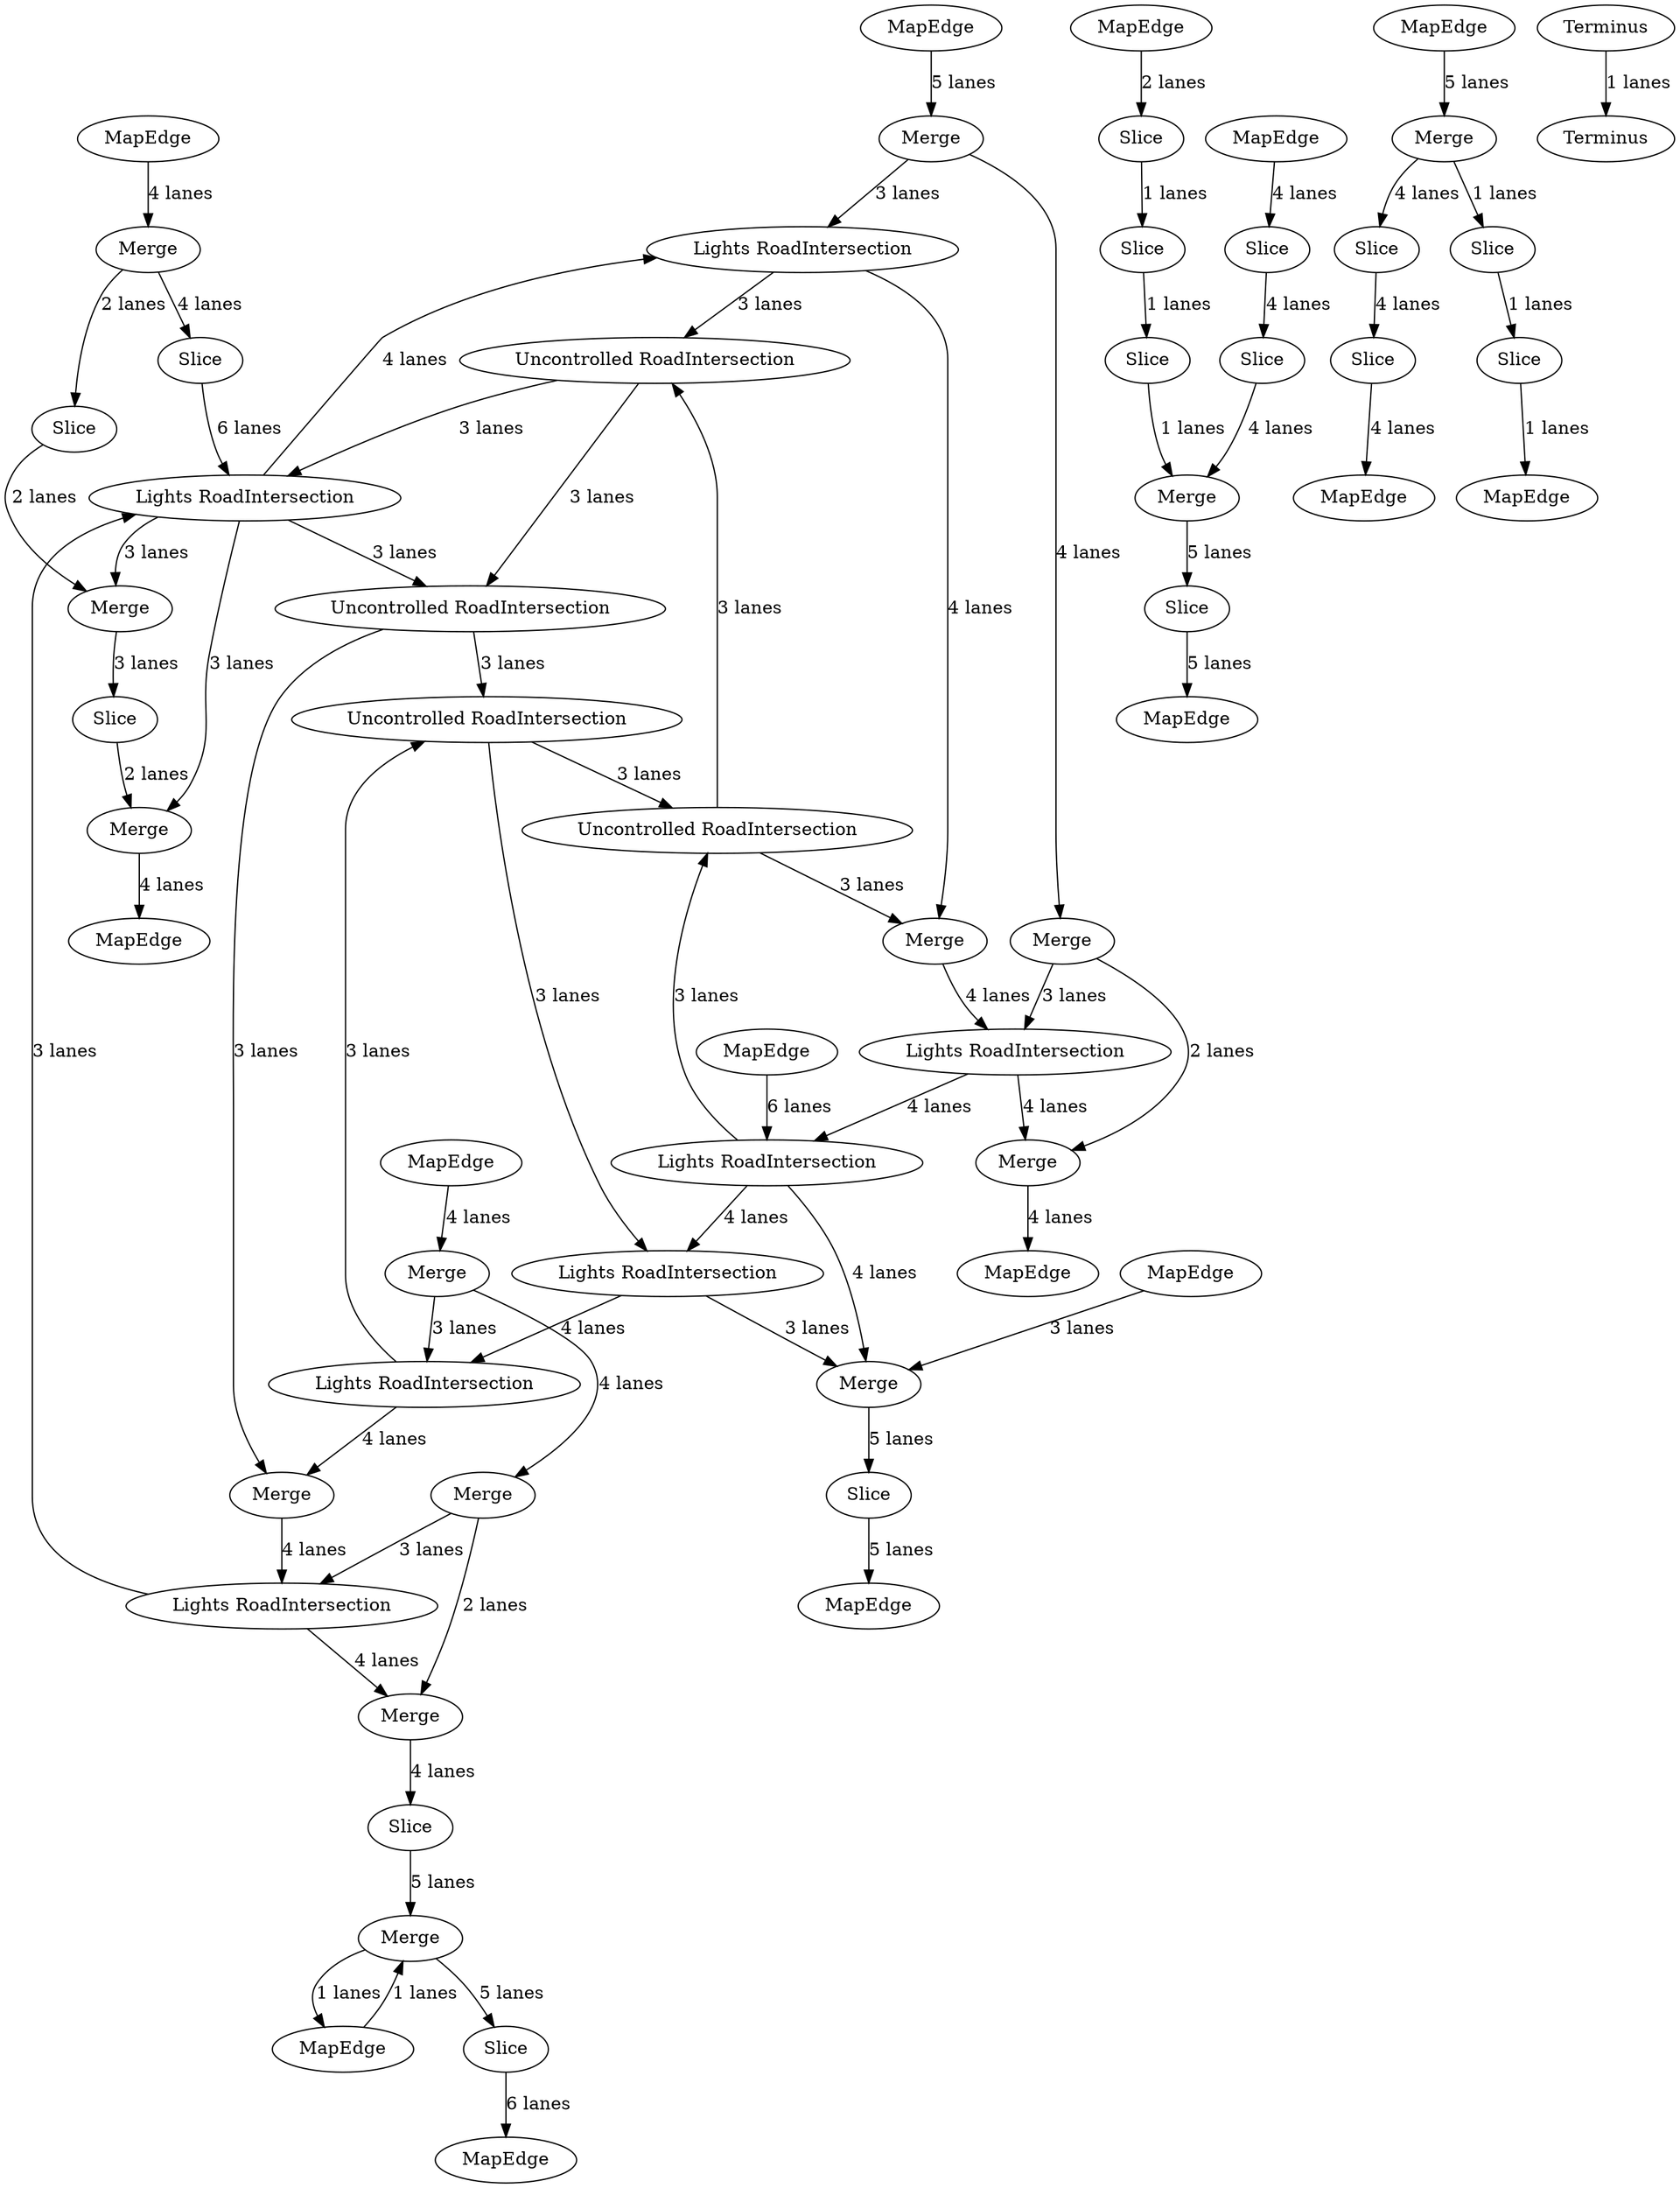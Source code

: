 digraph {
    0 [ label = "Merge" ]
    1 [ label = "Lights RoadIntersection" ]
    2 [ label = "Merge" ]
    3 [ label = "Lights RoadIntersection" ]
    4 [ label = "Slice" ]
    5 [ label = "MapEdge" ]
    6 [ label = "MapEdge" ]
    7 [ label = "Slice" ]
    8 [ label = "Slice" ]
    9 [ label = "Slice" ]
    10 [ label = "MapEdge" ]
    11 [ label = "Slice" ]
    12 [ label = "Slice" ]
    13 [ label = "MapEdge" ]
    14 [ label = "Merge" ]
    15 [ label = "MapEdge" ]
    16 [ label = "Merge" ]
    17 [ label = "Slice" ]
    18 [ label = "Lights RoadIntersection" ]
    19 [ label = "Lights RoadIntersection" ]
    20 [ label = "Lights RoadIntersection" ]
    21 [ label = "Lights RoadIntersection" ]
    22 [ label = "Lights RoadIntersection" ]
    23 [ label = "Slice" ]
    24 [ label = "MapEdge" ]
    25 [ label = "Uncontrolled RoadIntersection" ]
    26 [ label = "Uncontrolled RoadIntersection" ]
    27 [ label = "Uncontrolled RoadIntersection" ]
    28 [ label = "Uncontrolled RoadIntersection" ]
    29 [ label = "Merge" ]
    30 [ label = "Merge" ]
    31 [ label = "Merge" ]
    32 [ label = "Merge" ]
    33 [ label = "Merge" ]
    34 [ label = "Merge" ]
    35 [ label = "Merge" ]
    36 [ label = "Merge" ]
    37 [ label = "MapEdge" ]
    38 [ label = "Merge" ]
    39 [ label = "Slice" ]
    40 [ label = "Slice" ]
    41 [ label = "MapEdge" ]
    42 [ label = "Slice" ]
    43 [ label = "Slice" ]
    44 [ label = "MapEdge" ]
    45 [ label = "Merge" ]
    46 [ label = "Slice" ]
    47 [ label = "Slice" ]
    48 [ label = "MapEdge" ]
    49 [ label = "Slice" ]
    50 [ label = "Terminus" ]
    51 [ label = "Terminus" ]
    52 [ label = "MapEdge" ]
    53 [ label = "MapEdge" ]
    54 [ label = "Slice" ]
    55 [ label = "MapEdge" ]
    56 [ label = "MapEdge" ]
    57 [ label = "MapEdge" ]
    58 [ label = "MapEdge" ]
    59 [ label = "Merge" ]
    0 -> 1 [ label = "3 lanes" ]
    2 -> 3 [ label = "3 lanes" ]
    4 -> 5 [ label = "5 lanes" ]
    6 -> 2 [ label = "4 lanes" ]
    7 -> 8 [ label = "4 lanes" ]
    9 -> 10 [ label = "1 lanes" ]
    11 -> 12 [ label = "1 lanes" ]
    13 -> 14 [ label = "5 lanes" ]
    15 -> 0 [ label = "5 lanes" ]
    16 -> 17 [ label = "2 lanes" ]
    22 -> 1 [ label = "4 lanes" ]
    3 -> 30 [ label = "4 lanes" ]
    30 -> 18 [ label = "4 lanes" ]
    19 -> 20 [ label = "4 lanes" ]
    1 -> 31 [ label = "4 lanes" ]
    31 -> 21 [ label = "4 lanes" ]
    18 -> 36 [ label = "4 lanes" ]
    36 -> 23 [ label = "4 lanes" ]
    21 -> 33 [ label = "4 lanes" ]
    33 -> 24 [ label = "4 lanes" ]
    20 -> 3 [ label = "4 lanes" ]
    3 -> 25 [ label = "3 lanes" ]
    1 -> 26 [ label = "3 lanes" ]
    22 -> 27 [ label = "3 lanes" ]
    19 -> 28 [ label = "3 lanes" ]
    21 -> 19 [ label = "4 lanes" ]
    18 -> 22 [ label = "3 lanes" ]
    19 -> 29 [ label = "4 lanes" ]
    26 -> 27 [ label = "3 lanes" ]
    27 -> 25 [ label = "3 lanes" ]
    26 -> 22 [ label = "3 lanes" ]
    25 -> 20 [ label = "3 lanes" ]
    28 -> 26 [ label = "3 lanes" ]
    25 -> 28 [ label = "3 lanes" ]
    27 -> 30 [ label = "3 lanes" ]
    28 -> 31 [ label = "3 lanes" ]
    32 -> 33 [ label = "2 lanes" ]
    20 -> 29 [ label = "3 lanes" ]
    22 -> 34 [ label = "3 lanes" ]
    35 -> 36 [ label = "2 lanes" ]
    29 -> 4 [ label = "5 lanes" ]
    37 -> 16 [ label = "4 lanes" ]
    8 -> 38 [ label = "4 lanes" ]
    12 -> 38 [ label = "1 lanes" ]
    14 -> 39 [ label = "4 lanes" ]
    40 -> 41 [ label = "5 lanes" ]
    39 -> 42 [ label = "4 lanes" ]
    14 -> 43 [ label = "1 lanes" ]
    43 -> 9 [ label = "1 lanes" ]
    34 -> 44 [ label = "4 lanes" ]
    0 -> 32 [ label = "4 lanes" ]
    32 -> 21 [ label = "3 lanes" ]
    45 -> 46 [ label = "3 lanes" ]
    2 -> 35 [ label = "4 lanes" ]
    35 -> 18 [ label = "3 lanes" ]
    47 -> 48 [ label = "6 lanes" ]
    49 -> 22 [ label = "6 lanes" ]
    50 -> 51 [ label = "1 lanes" ]
    16 -> 49 [ label = "4 lanes" ]
    42 -> 52 [ label = "4 lanes" ]
    53 -> 7 [ label = "4 lanes" ]
    54 -> 11 [ label = "1 lanes" ]
    55 -> 54 [ label = "2 lanes" ]
    38 -> 40 [ label = "5 lanes" ]
    56 -> 19 [ label = "6 lanes" ]
    23 -> 59 [ label = "5 lanes" ]
    59 -> 47 [ label = "5 lanes" ]
    57 -> 29 [ label = "3 lanes" ]
    17 -> 45 [ label = "2 lanes" ]
    59 -> 58 [ label = "1 lanes" ]
    58 -> 59 [ label = "1 lanes" ]
    22 -> 45 [ label = "3 lanes" ]
    46 -> 34 [ label = "2 lanes" ]
}
